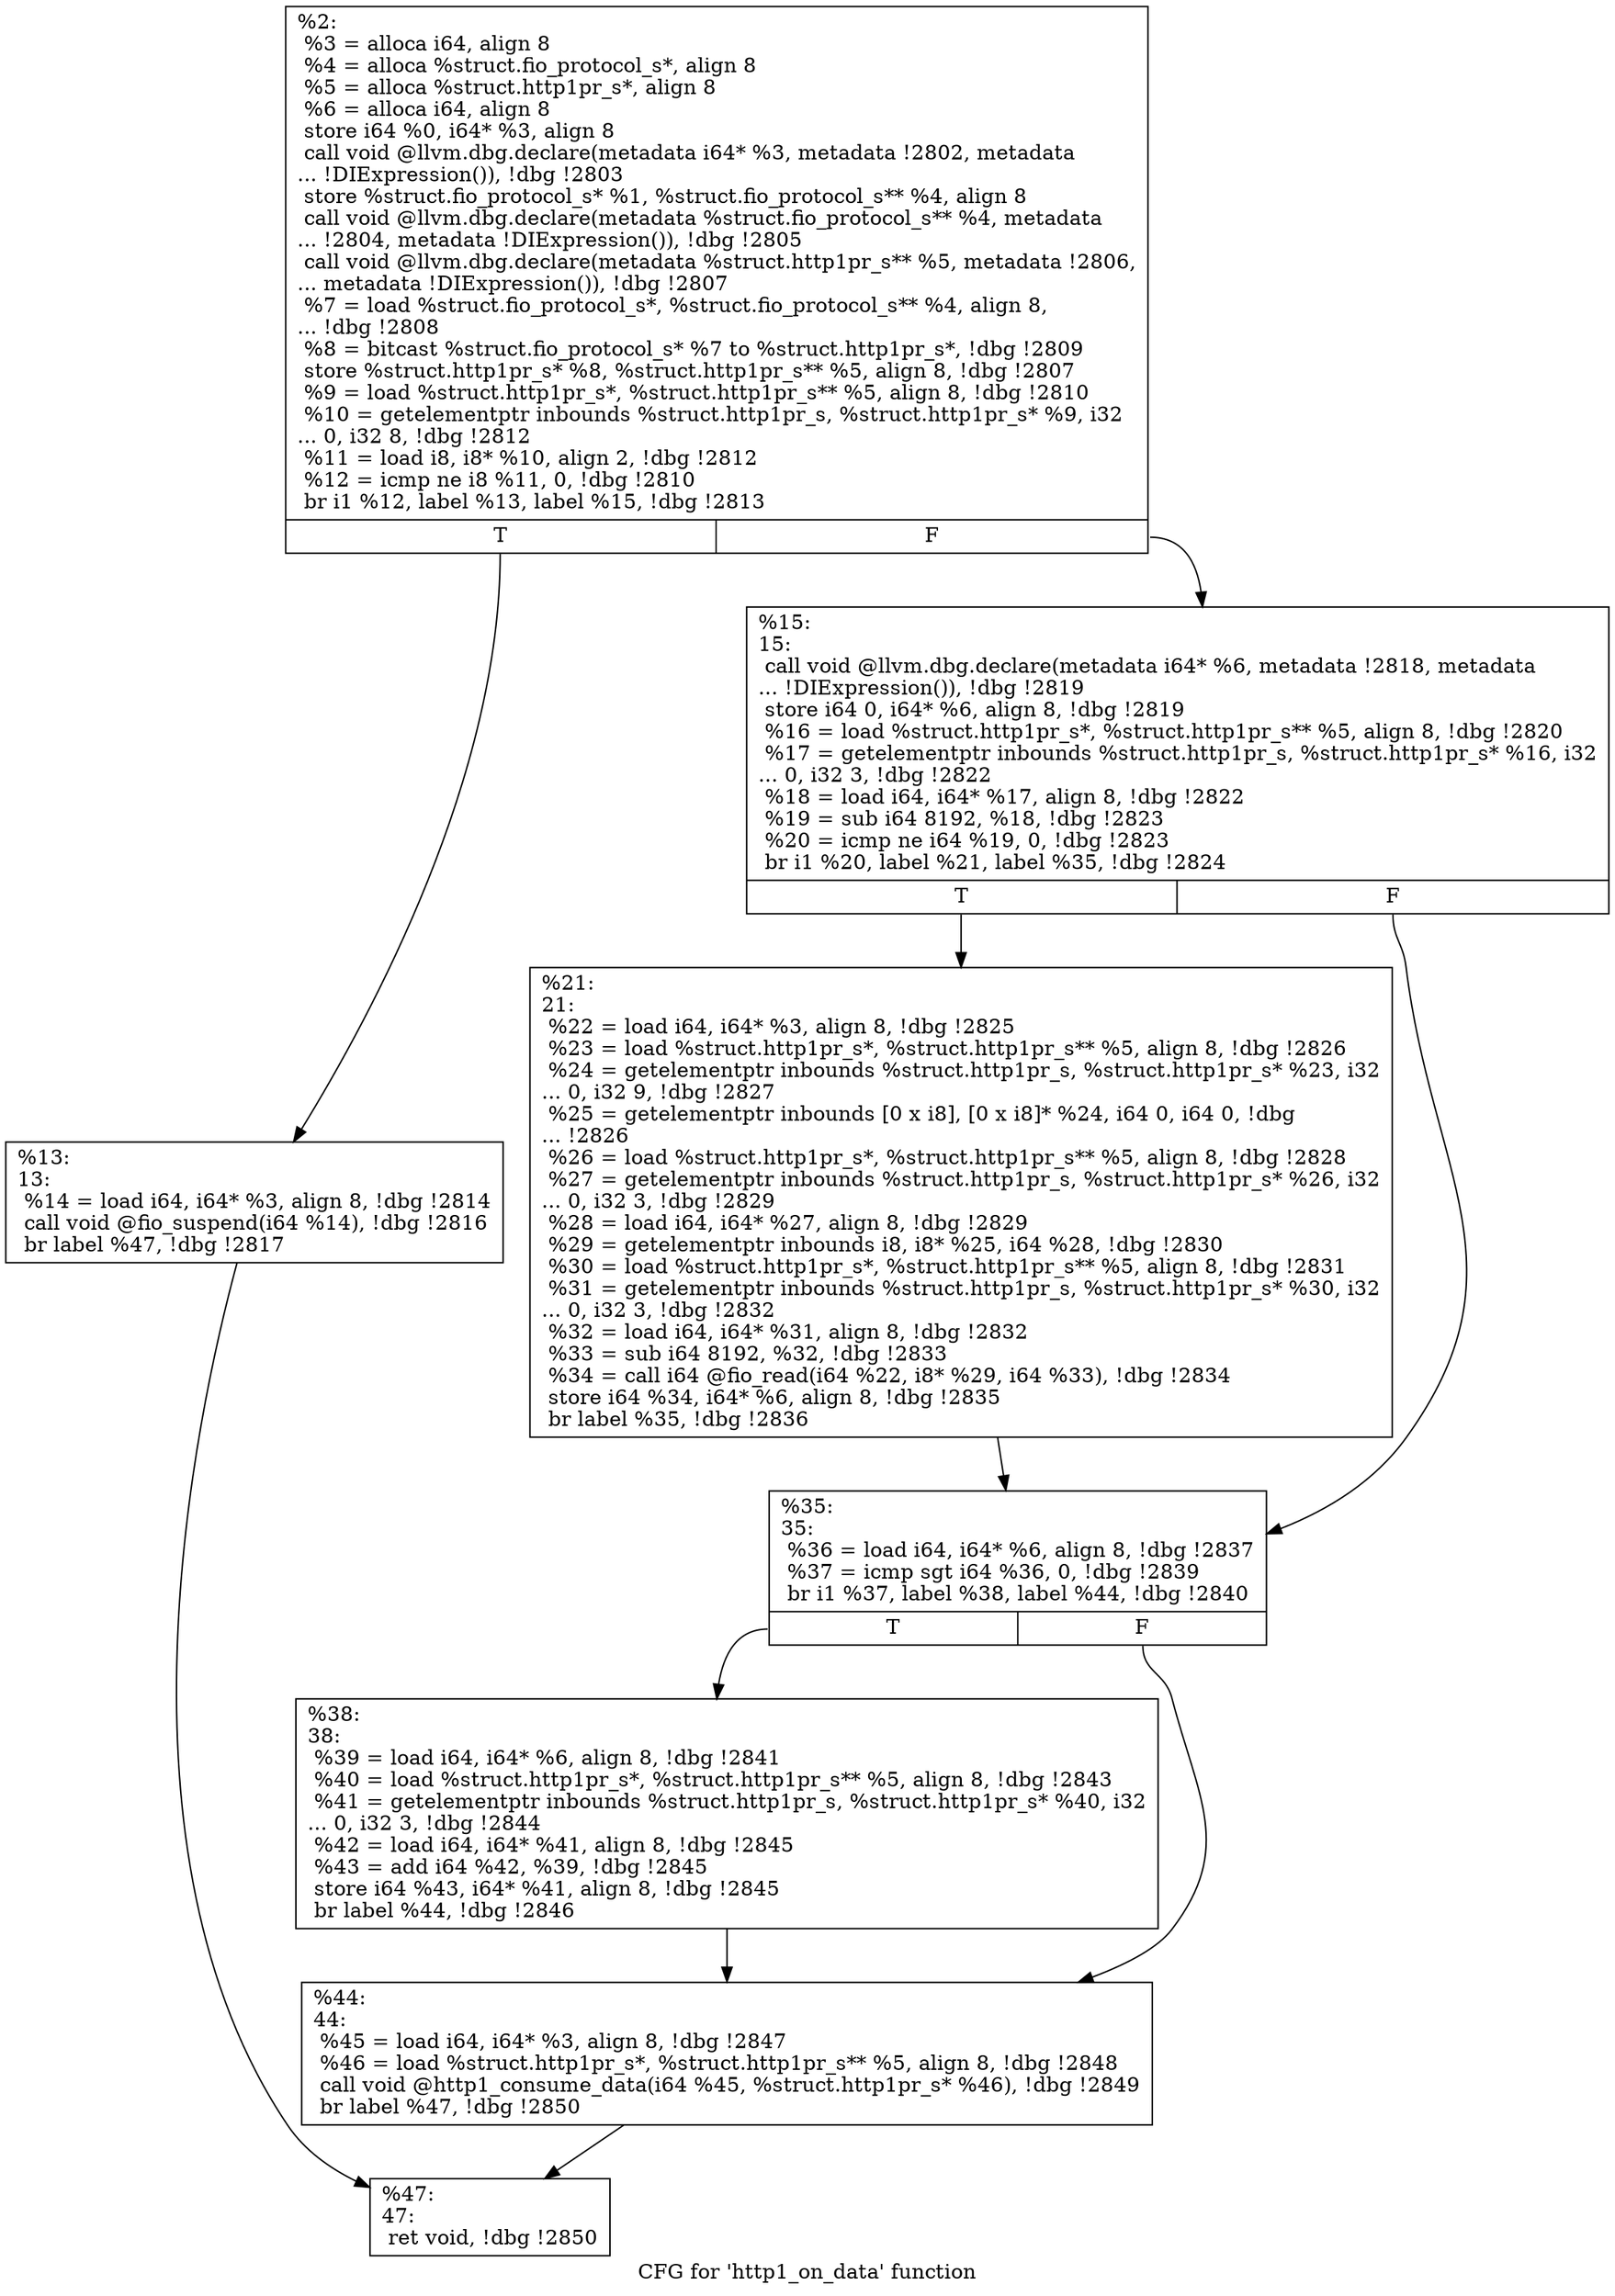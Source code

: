 digraph "CFG for 'http1_on_data' function" {
	label="CFG for 'http1_on_data' function";

	Node0x5568521f3310 [shape=record,label="{%2:\l  %3 = alloca i64, align 8\l  %4 = alloca %struct.fio_protocol_s*, align 8\l  %5 = alloca %struct.http1pr_s*, align 8\l  %6 = alloca i64, align 8\l  store i64 %0, i64* %3, align 8\l  call void @llvm.dbg.declare(metadata i64* %3, metadata !2802, metadata\l... !DIExpression()), !dbg !2803\l  store %struct.fio_protocol_s* %1, %struct.fio_protocol_s** %4, align 8\l  call void @llvm.dbg.declare(metadata %struct.fio_protocol_s** %4, metadata\l... !2804, metadata !DIExpression()), !dbg !2805\l  call void @llvm.dbg.declare(metadata %struct.http1pr_s** %5, metadata !2806,\l... metadata !DIExpression()), !dbg !2807\l  %7 = load %struct.fio_protocol_s*, %struct.fio_protocol_s** %4, align 8,\l... !dbg !2808\l  %8 = bitcast %struct.fio_protocol_s* %7 to %struct.http1pr_s*, !dbg !2809\l  store %struct.http1pr_s* %8, %struct.http1pr_s** %5, align 8, !dbg !2807\l  %9 = load %struct.http1pr_s*, %struct.http1pr_s** %5, align 8, !dbg !2810\l  %10 = getelementptr inbounds %struct.http1pr_s, %struct.http1pr_s* %9, i32\l... 0, i32 8, !dbg !2812\l  %11 = load i8, i8* %10, align 2, !dbg !2812\l  %12 = icmp ne i8 %11, 0, !dbg !2810\l  br i1 %12, label %13, label %15, !dbg !2813\l|{<s0>T|<s1>F}}"];
	Node0x5568521f3310:s0 -> Node0x5568521f3360;
	Node0x5568521f3310:s1 -> Node0x5568521f33b0;
	Node0x5568521f3360 [shape=record,label="{%13:\l13:                                               \l  %14 = load i64, i64* %3, align 8, !dbg !2814\l  call void @fio_suspend(i64 %14), !dbg !2816\l  br label %47, !dbg !2817\l}"];
	Node0x5568521f3360 -> Node0x5568521f3540;
	Node0x5568521f33b0 [shape=record,label="{%15:\l15:                                               \l  call void @llvm.dbg.declare(metadata i64* %6, metadata !2818, metadata\l... !DIExpression()), !dbg !2819\l  store i64 0, i64* %6, align 8, !dbg !2819\l  %16 = load %struct.http1pr_s*, %struct.http1pr_s** %5, align 8, !dbg !2820\l  %17 = getelementptr inbounds %struct.http1pr_s, %struct.http1pr_s* %16, i32\l... 0, i32 3, !dbg !2822\l  %18 = load i64, i64* %17, align 8, !dbg !2822\l  %19 = sub i64 8192, %18, !dbg !2823\l  %20 = icmp ne i64 %19, 0, !dbg !2823\l  br i1 %20, label %21, label %35, !dbg !2824\l|{<s0>T|<s1>F}}"];
	Node0x5568521f33b0:s0 -> Node0x5568521f3400;
	Node0x5568521f33b0:s1 -> Node0x5568521f3450;
	Node0x5568521f3400 [shape=record,label="{%21:\l21:                                               \l  %22 = load i64, i64* %3, align 8, !dbg !2825\l  %23 = load %struct.http1pr_s*, %struct.http1pr_s** %5, align 8, !dbg !2826\l  %24 = getelementptr inbounds %struct.http1pr_s, %struct.http1pr_s* %23, i32\l... 0, i32 9, !dbg !2827\l  %25 = getelementptr inbounds [0 x i8], [0 x i8]* %24, i64 0, i64 0, !dbg\l... !2826\l  %26 = load %struct.http1pr_s*, %struct.http1pr_s** %5, align 8, !dbg !2828\l  %27 = getelementptr inbounds %struct.http1pr_s, %struct.http1pr_s* %26, i32\l... 0, i32 3, !dbg !2829\l  %28 = load i64, i64* %27, align 8, !dbg !2829\l  %29 = getelementptr inbounds i8, i8* %25, i64 %28, !dbg !2830\l  %30 = load %struct.http1pr_s*, %struct.http1pr_s** %5, align 8, !dbg !2831\l  %31 = getelementptr inbounds %struct.http1pr_s, %struct.http1pr_s* %30, i32\l... 0, i32 3, !dbg !2832\l  %32 = load i64, i64* %31, align 8, !dbg !2832\l  %33 = sub i64 8192, %32, !dbg !2833\l  %34 = call i64 @fio_read(i64 %22, i8* %29, i64 %33), !dbg !2834\l  store i64 %34, i64* %6, align 8, !dbg !2835\l  br label %35, !dbg !2836\l}"];
	Node0x5568521f3400 -> Node0x5568521f3450;
	Node0x5568521f3450 [shape=record,label="{%35:\l35:                                               \l  %36 = load i64, i64* %6, align 8, !dbg !2837\l  %37 = icmp sgt i64 %36, 0, !dbg !2839\l  br i1 %37, label %38, label %44, !dbg !2840\l|{<s0>T|<s1>F}}"];
	Node0x5568521f3450:s0 -> Node0x5568521f34a0;
	Node0x5568521f3450:s1 -> Node0x5568521f34f0;
	Node0x5568521f34a0 [shape=record,label="{%38:\l38:                                               \l  %39 = load i64, i64* %6, align 8, !dbg !2841\l  %40 = load %struct.http1pr_s*, %struct.http1pr_s** %5, align 8, !dbg !2843\l  %41 = getelementptr inbounds %struct.http1pr_s, %struct.http1pr_s* %40, i32\l... 0, i32 3, !dbg !2844\l  %42 = load i64, i64* %41, align 8, !dbg !2845\l  %43 = add i64 %42, %39, !dbg !2845\l  store i64 %43, i64* %41, align 8, !dbg !2845\l  br label %44, !dbg !2846\l}"];
	Node0x5568521f34a0 -> Node0x5568521f34f0;
	Node0x5568521f34f0 [shape=record,label="{%44:\l44:                                               \l  %45 = load i64, i64* %3, align 8, !dbg !2847\l  %46 = load %struct.http1pr_s*, %struct.http1pr_s** %5, align 8, !dbg !2848\l  call void @http1_consume_data(i64 %45, %struct.http1pr_s* %46), !dbg !2849\l  br label %47, !dbg !2850\l}"];
	Node0x5568521f34f0 -> Node0x5568521f3540;
	Node0x5568521f3540 [shape=record,label="{%47:\l47:                                               \l  ret void, !dbg !2850\l}"];
}
